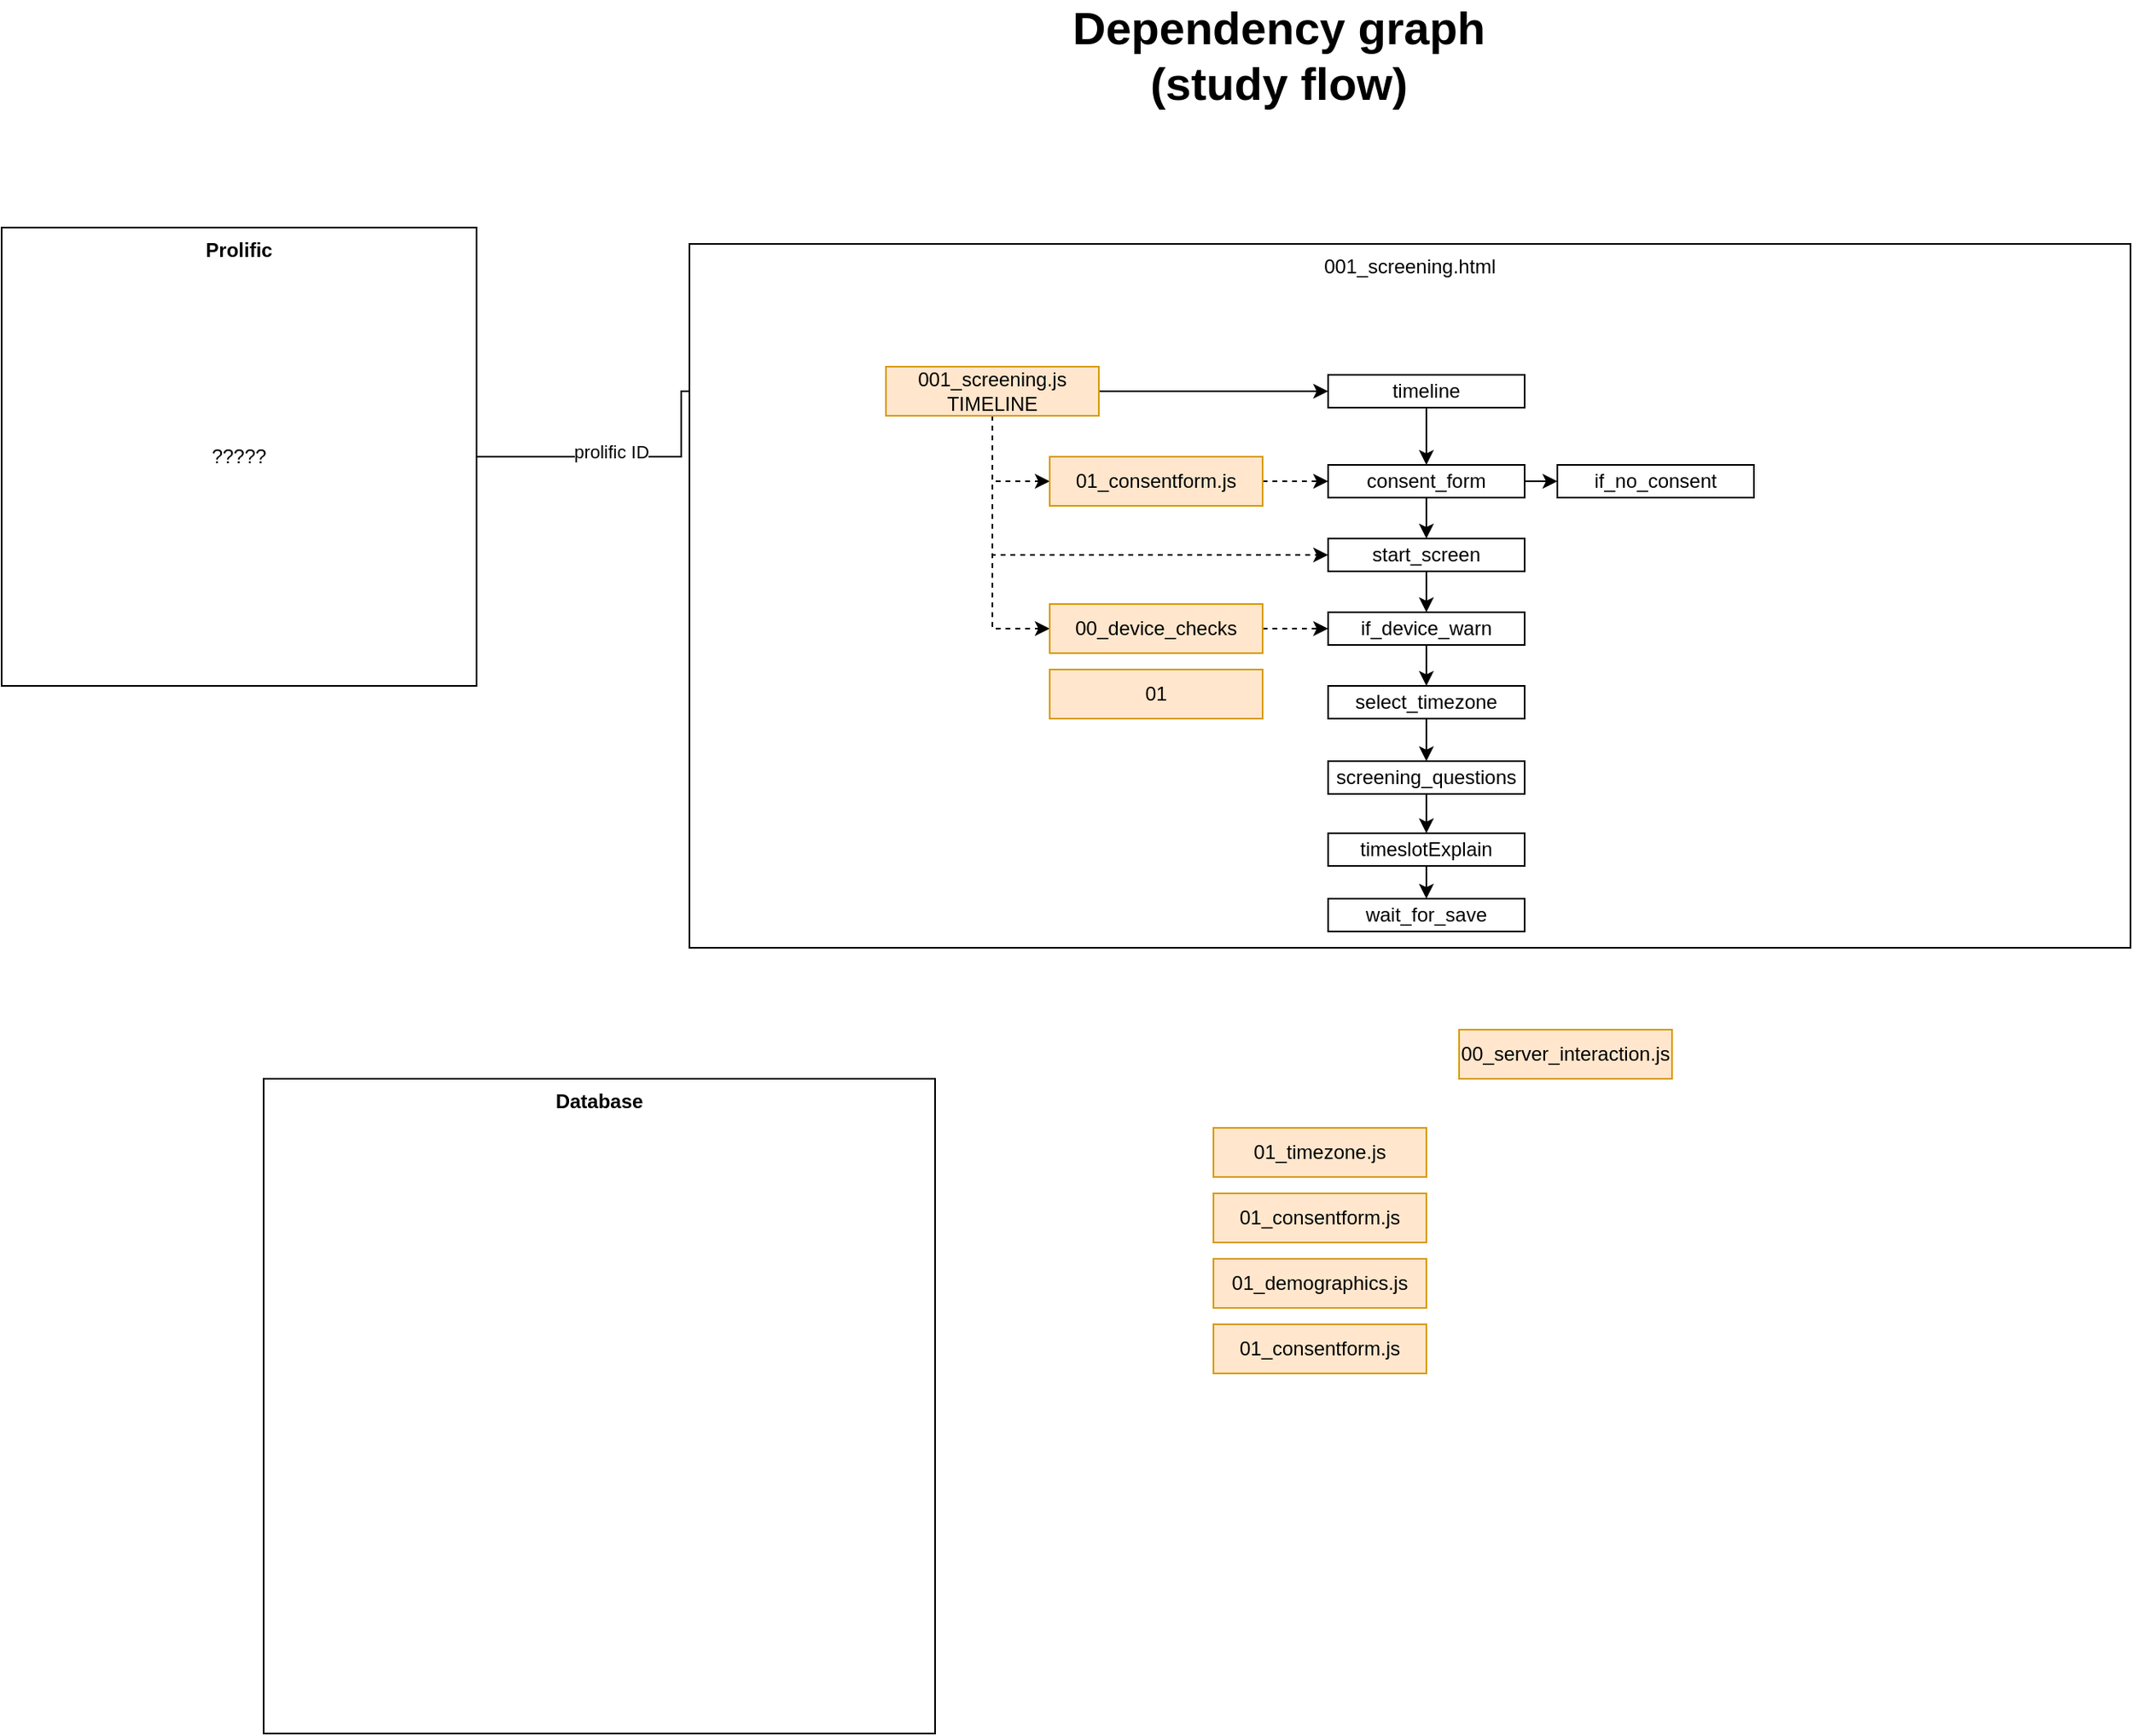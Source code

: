 <?xml version="1.0" encoding="UTF-8"?>
<!-- Do not edit this file with editors other than draw.io -->
<!DOCTYPE svg PUBLIC "-//W3C//DTD SVG 1.1//EN" "http://www.w3.org/Graphics/SVG/1.1/DTD/svg11.dtd">
<svg xmlns="http://www.w3.org/2000/svg" xmlns:xlink="http://www.w3.org/1999/xlink" version="1.1" width="1301px" height="1059px" viewBox="-0.5 -0.5 1301 1059" content="&lt;mxfile host=&quot;Electron&quot; agent=&quot;Mozilla/5.0 (X11; Linux x86_64) AppleWebKit/537.36 (KHTML, like Gecko) draw.io/24.7.8 Chrome/128.0.661.36 Electron/32.0.1 Safari/537.36&quot; version=&quot;24.7.8&quot;&gt;&#10;  &lt;diagram name=&quot;Page-1&quot; id=&quot;86iFOQur_lbFS5fFQuM8&quot;&gt;&#10;    &lt;mxGraphModel dx=&quot;1434&quot; dy=&quot;957&quot; grid=&quot;1&quot; gridSize=&quot;10&quot; guides=&quot;1&quot; tooltips=&quot;1&quot; connect=&quot;1&quot; arrows=&quot;1&quot; fold=&quot;1&quot; page=&quot;1&quot; pageScale=&quot;1&quot; pageWidth=&quot;827&quot; pageHeight=&quot;1169&quot; math=&quot;0&quot; shadow=&quot;0&quot;&gt;&#10;      &lt;root&gt;&#10;        &lt;mxCell id=&quot;0&quot; /&gt;&#10;        &lt;mxCell id=&quot;1&quot; parent=&quot;0&quot; /&gt;&#10;        &lt;mxCell id=&quot;keLzvkEhZ2Z4Y4B60EgZ-1&quot; value=&quot;Dependency graph&amp;lt;div&amp;gt;(study flow)&amp;lt;/div&amp;gt;&quot; style=&quot;text;html=1;align=center;verticalAlign=middle;whiteSpace=wrap;rounded=0;fontStyle=1;fontSize=28;&quot; vertex=&quot;1&quot; parent=&quot;1&quot;&gt;&#10;          &lt;mxGeometry x=&quot;630&quot; y=&quot;20&quot; width=&quot;360&quot; height=&quot;30&quot; as=&quot;geometry&quot; /&gt;&#10;        &lt;/mxCell&gt;&#10;        &lt;mxCell id=&quot;keLzvkEhZ2Z4Y4B60EgZ-20&quot; style=&quot;edgeStyle=orthogonalEdgeStyle;rounded=0;orthogonalLoop=1;jettySize=auto;html=1;exitX=1;exitY=0.5;exitDx=0;exitDy=0;&quot; edge=&quot;1&quot; parent=&quot;1&quot; source=&quot;keLzvkEhZ2Z4Y4B60EgZ-2&quot; target=&quot;keLzvkEhZ2Z4Y4B60EgZ-6&quot;&gt;&#10;          &lt;mxGeometry relative=&quot;1&quot; as=&quot;geometry&quot; /&gt;&#10;        &lt;/mxCell&gt;&#10;        &lt;mxCell id=&quot;keLzvkEhZ2Z4Y4B60EgZ-21&quot; value=&quot;prolific ID&quot; style=&quot;edgeLabel;html=1;align=center;verticalAlign=middle;resizable=0;points=[];&quot; vertex=&quot;1&quot; connectable=&quot;0&quot; parent=&quot;keLzvkEhZ2Z4Y4B60EgZ-20&quot;&gt;&#10;          &lt;mxGeometry x=&quot;-0.433&quot; y=&quot;3&quot; relative=&quot;1&quot; as=&quot;geometry&quot;&gt;&#10;            &lt;mxPoint as=&quot;offset&quot; /&gt;&#10;          &lt;/mxGeometry&gt;&#10;        &lt;/mxCell&gt;&#10;        &lt;mxCell id=&quot;keLzvkEhZ2Z4Y4B60EgZ-2&quot; value=&quot;Prolific&quot; style=&quot;rounded=0;whiteSpace=wrap;html=1;verticalAlign=top;fontStyle=1;fillColor=none;&quot; vertex=&quot;1&quot; parent=&quot;1&quot;&gt;&#10;          &lt;mxGeometry x=&quot;30&quot; y=&quot;140&quot; width=&quot;290&quot; height=&quot;280&quot; as=&quot;geometry&quot; /&gt;&#10;        &lt;/mxCell&gt;&#10;        &lt;mxCell id=&quot;keLzvkEhZ2Z4Y4B60EgZ-3&quot; value=&quot;Database&quot; style=&quot;rounded=0;whiteSpace=wrap;html=1;verticalAlign=top;fontStyle=1;fillColor=none;&quot; vertex=&quot;1&quot; parent=&quot;1&quot;&gt;&#10;          &lt;mxGeometry x=&quot;190&quot; y=&quot;660&quot; width=&quot;410&quot; height=&quot;400&quot; as=&quot;geometry&quot; /&gt;&#10;        &lt;/mxCell&gt;&#10;        &lt;mxCell id=&quot;keLzvkEhZ2Z4Y4B60EgZ-4&quot; value=&quot;001_screening.html&quot; style=&quot;rounded=0;whiteSpace=wrap;html=1;verticalAlign=top;&quot; vertex=&quot;1&quot; parent=&quot;1&quot;&gt;&#10;          &lt;mxGeometry x=&quot;450&quot; y=&quot;150&quot; width=&quot;880&quot; height=&quot;430&quot; as=&quot;geometry&quot; /&gt;&#10;        &lt;/mxCell&gt;&#10;        &lt;mxCell id=&quot;keLzvkEhZ2Z4Y4B60EgZ-5&quot; value=&quot;?????&quot; style=&quot;text;html=1;align=center;verticalAlign=middle;whiteSpace=wrap;rounded=0;&quot; vertex=&quot;1&quot; parent=&quot;1&quot;&gt;&#10;          &lt;mxGeometry x=&quot;145&quot; y=&quot;265&quot; width=&quot;60&quot; height=&quot;30&quot; as=&quot;geometry&quot; /&gt;&#10;        &lt;/mxCell&gt;&#10;        &lt;mxCell id=&quot;keLzvkEhZ2Z4Y4B60EgZ-25&quot; style=&quot;edgeStyle=orthogonalEdgeStyle;rounded=0;orthogonalLoop=1;jettySize=auto;html=1;exitX=1;exitY=0.5;exitDx=0;exitDy=0;entryX=0;entryY=0.5;entryDx=0;entryDy=0;&quot; edge=&quot;1&quot; parent=&quot;1&quot; source=&quot;keLzvkEhZ2Z4Y4B60EgZ-6&quot; target=&quot;keLzvkEhZ2Z4Y4B60EgZ-23&quot;&gt;&#10;          &lt;mxGeometry relative=&quot;1&quot; as=&quot;geometry&quot; /&gt;&#10;        &lt;/mxCell&gt;&#10;        &lt;mxCell id=&quot;keLzvkEhZ2Z4Y4B60EgZ-28&quot; style=&quot;edgeStyle=orthogonalEdgeStyle;rounded=0;orthogonalLoop=1;jettySize=auto;html=1;exitX=0.5;exitY=1;exitDx=0;exitDy=0;entryX=0;entryY=0.5;entryDx=0;entryDy=0;dashed=1;&quot; edge=&quot;1&quot; parent=&quot;1&quot; source=&quot;keLzvkEhZ2Z4Y4B60EgZ-6&quot; target=&quot;keLzvkEhZ2Z4Y4B60EgZ-13&quot;&gt;&#10;          &lt;mxGeometry relative=&quot;1&quot; as=&quot;geometry&quot; /&gt;&#10;        &lt;/mxCell&gt;&#10;        &lt;mxCell id=&quot;keLzvkEhZ2Z4Y4B60EgZ-35&quot; style=&quot;edgeStyle=orthogonalEdgeStyle;rounded=0;orthogonalLoop=1;jettySize=auto;html=1;exitX=0.5;exitY=1;exitDx=0;exitDy=0;entryX=0;entryY=0.5;entryDx=0;entryDy=0;dashed=1;&quot; edge=&quot;1&quot; parent=&quot;1&quot; source=&quot;keLzvkEhZ2Z4Y4B60EgZ-6&quot; target=&quot;keLzvkEhZ2Z4Y4B60EgZ-17&quot;&gt;&#10;          &lt;mxGeometry relative=&quot;1&quot; as=&quot;geometry&quot; /&gt;&#10;        &lt;/mxCell&gt;&#10;        &lt;mxCell id=&quot;keLzvkEhZ2Z4Y4B60EgZ-37&quot; style=&quot;edgeStyle=orthogonalEdgeStyle;rounded=0;orthogonalLoop=1;jettySize=auto;html=1;exitX=0.5;exitY=1;exitDx=0;exitDy=0;entryX=0;entryY=0.5;entryDx=0;entryDy=0;dashed=1;&quot; edge=&quot;1&quot; parent=&quot;1&quot; source=&quot;keLzvkEhZ2Z4Y4B60EgZ-6&quot; target=&quot;keLzvkEhZ2Z4Y4B60EgZ-8&quot;&gt;&#10;          &lt;mxGeometry relative=&quot;1&quot; as=&quot;geometry&quot; /&gt;&#10;        &lt;/mxCell&gt;&#10;        &lt;mxCell id=&quot;keLzvkEhZ2Z4Y4B60EgZ-6&quot; value=&quot;001_screening.js&amp;lt;div&amp;gt;TIMELINE&amp;lt;/div&amp;gt;&quot; style=&quot;rounded=0;whiteSpace=wrap;html=1;fillColor=#ffe6cc;strokeColor=#d79b00;&quot; vertex=&quot;1&quot; parent=&quot;1&quot;&gt;&#10;          &lt;mxGeometry x=&quot;570&quot; y=&quot;225&quot; width=&quot;130&quot; height=&quot;30&quot; as=&quot;geometry&quot; /&gt;&#10;        &lt;/mxCell&gt;&#10;        &lt;mxCell id=&quot;keLzvkEhZ2Z4Y4B60EgZ-7&quot; value=&quot;00_server_interaction.js&quot; style=&quot;rounded=0;whiteSpace=wrap;html=1;fillColor=#ffe6cc;strokeColor=#d79b00;&quot; vertex=&quot;1&quot; parent=&quot;1&quot;&gt;&#10;          &lt;mxGeometry x=&quot;920&quot; y=&quot;630&quot; width=&quot;130&quot; height=&quot;30&quot; as=&quot;geometry&quot; /&gt;&#10;        &lt;/mxCell&gt;&#10;        &lt;mxCell id=&quot;keLzvkEhZ2Z4Y4B60EgZ-38&quot; style=&quot;edgeStyle=orthogonalEdgeStyle;rounded=0;orthogonalLoop=1;jettySize=auto;html=1;exitX=1;exitY=0.5;exitDx=0;exitDy=0;entryX=0;entryY=0.5;entryDx=0;entryDy=0;dashed=1;&quot; edge=&quot;1&quot; parent=&quot;1&quot; source=&quot;keLzvkEhZ2Z4Y4B60EgZ-8&quot; target=&quot;keLzvkEhZ2Z4Y4B60EgZ-30&quot;&gt;&#10;          &lt;mxGeometry relative=&quot;1&quot; as=&quot;geometry&quot; /&gt;&#10;        &lt;/mxCell&gt;&#10;        &lt;mxCell id=&quot;keLzvkEhZ2Z4Y4B60EgZ-8&quot; value=&quot;00_device_checks&quot; style=&quot;rounded=0;whiteSpace=wrap;html=1;fillColor=#ffe6cc;strokeColor=#d79b00;&quot; vertex=&quot;1&quot; parent=&quot;1&quot;&gt;&#10;          &lt;mxGeometry x=&quot;670&quot; y=&quot;370&quot; width=&quot;130&quot; height=&quot;30&quot; as=&quot;geometry&quot; /&gt;&#10;        &lt;/mxCell&gt;&#10;        &lt;mxCell id=&quot;keLzvkEhZ2Z4Y4B60EgZ-9&quot; value=&quot;01_timezone.js&quot; style=&quot;rounded=0;whiteSpace=wrap;html=1;fillColor=#ffe6cc;strokeColor=#d79b00;&quot; vertex=&quot;1&quot; parent=&quot;1&quot;&gt;&#10;          &lt;mxGeometry x=&quot;770&quot; y=&quot;690&quot; width=&quot;130&quot; height=&quot;30&quot; as=&quot;geometry&quot; /&gt;&#10;        &lt;/mxCell&gt;&#10;        &lt;mxCell id=&quot;keLzvkEhZ2Z4Y4B60EgZ-10&quot; value=&quot;01_consentform.js&quot; style=&quot;rounded=0;whiteSpace=wrap;html=1;fillColor=#ffe6cc;strokeColor=#d79b00;&quot; vertex=&quot;1&quot; parent=&quot;1&quot;&gt;&#10;          &lt;mxGeometry x=&quot;770&quot; y=&quot;730&quot; width=&quot;130&quot; height=&quot;30&quot; as=&quot;geometry&quot; /&gt;&#10;        &lt;/mxCell&gt;&#10;        &lt;mxCell id=&quot;keLzvkEhZ2Z4Y4B60EgZ-11&quot; value=&quot;01_demographics.js&quot; style=&quot;rounded=0;whiteSpace=wrap;html=1;fillColor=#ffe6cc;strokeColor=#d79b00;&quot; vertex=&quot;1&quot; parent=&quot;1&quot;&gt;&#10;          &lt;mxGeometry x=&quot;770&quot; y=&quot;770&quot; width=&quot;130&quot; height=&quot;30&quot; as=&quot;geometry&quot; /&gt;&#10;        &lt;/mxCell&gt;&#10;        &lt;mxCell id=&quot;keLzvkEhZ2Z4Y4B60EgZ-12&quot; value=&quot;01_consentform.js&quot; style=&quot;rounded=0;whiteSpace=wrap;html=1;fillColor=#ffe6cc;strokeColor=#d79b00;&quot; vertex=&quot;1&quot; parent=&quot;1&quot;&gt;&#10;          &lt;mxGeometry x=&quot;770&quot; y=&quot;810&quot; width=&quot;130&quot; height=&quot;30&quot; as=&quot;geometry&quot; /&gt;&#10;        &lt;/mxCell&gt;&#10;        &lt;mxCell id=&quot;keLzvkEhZ2Z4Y4B60EgZ-32&quot; style=&quot;edgeStyle=orthogonalEdgeStyle;rounded=0;orthogonalLoop=1;jettySize=auto;html=1;exitX=1;exitY=0.5;exitDx=0;exitDy=0;entryX=0;entryY=0.5;entryDx=0;entryDy=0;dashed=1;&quot; edge=&quot;1&quot; parent=&quot;1&quot; source=&quot;keLzvkEhZ2Z4Y4B60EgZ-13&quot; target=&quot;keLzvkEhZ2Z4Y4B60EgZ-29&quot;&gt;&#10;          &lt;mxGeometry relative=&quot;1&quot; as=&quot;geometry&quot; /&gt;&#10;        &lt;/mxCell&gt;&#10;        &lt;mxCell id=&quot;keLzvkEhZ2Z4Y4B60EgZ-13&quot; value=&quot;01_consentform.js&quot; style=&quot;rounded=0;whiteSpace=wrap;html=1;fillColor=#ffe6cc;strokeColor=#d79b00;&quot; vertex=&quot;1&quot; parent=&quot;1&quot;&gt;&#10;          &lt;mxGeometry x=&quot;670&quot; y=&quot;280&quot; width=&quot;130&quot; height=&quot;30&quot; as=&quot;geometry&quot; /&gt;&#10;        &lt;/mxCell&gt;&#10;        &lt;mxCell id=&quot;keLzvkEhZ2Z4Y4B60EgZ-36&quot; style=&quot;edgeStyle=orthogonalEdgeStyle;rounded=0;orthogonalLoop=1;jettySize=auto;html=1;exitX=0.5;exitY=1;exitDx=0;exitDy=0;entryX=0.5;entryY=0;entryDx=0;entryDy=0;&quot; edge=&quot;1&quot; parent=&quot;1&quot; source=&quot;keLzvkEhZ2Z4Y4B60EgZ-17&quot; target=&quot;keLzvkEhZ2Z4Y4B60EgZ-30&quot;&gt;&#10;          &lt;mxGeometry relative=&quot;1&quot; as=&quot;geometry&quot; /&gt;&#10;        &lt;/mxCell&gt;&#10;        &lt;mxCell id=&quot;keLzvkEhZ2Z4Y4B60EgZ-17&quot; value=&quot;start_screen&quot; style=&quot;rounded=0;whiteSpace=wrap;html=1;&quot; vertex=&quot;1&quot; parent=&quot;1&quot;&gt;&#10;          &lt;mxGeometry x=&quot;840&quot; y=&quot;330&quot; width=&quot;120&quot; height=&quot;20&quot; as=&quot;geometry&quot; /&gt;&#10;        &lt;/mxCell&gt;&#10;        &lt;mxCell id=&quot;keLzvkEhZ2Z4Y4B60EgZ-33&quot; style=&quot;edgeStyle=orthogonalEdgeStyle;rounded=0;orthogonalLoop=1;jettySize=auto;html=1;exitX=0.5;exitY=1;exitDx=0;exitDy=0;entryX=0.5;entryY=0;entryDx=0;entryDy=0;&quot; edge=&quot;1&quot; parent=&quot;1&quot; source=&quot;keLzvkEhZ2Z4Y4B60EgZ-23&quot; target=&quot;keLzvkEhZ2Z4Y4B60EgZ-29&quot;&gt;&#10;          &lt;mxGeometry relative=&quot;1&quot; as=&quot;geometry&quot; /&gt;&#10;        &lt;/mxCell&gt;&#10;        &lt;mxCell id=&quot;keLzvkEhZ2Z4Y4B60EgZ-23&quot; value=&quot;timeline&quot; style=&quot;rounded=0;whiteSpace=wrap;html=1;&quot; vertex=&quot;1&quot; parent=&quot;1&quot;&gt;&#10;          &lt;mxGeometry x=&quot;840&quot; y=&quot;230&quot; width=&quot;120&quot; height=&quot;20&quot; as=&quot;geometry&quot; /&gt;&#10;        &lt;/mxCell&gt;&#10;        &lt;mxCell id=&quot;keLzvkEhZ2Z4Y4B60EgZ-34&quot; style=&quot;edgeStyle=orthogonalEdgeStyle;rounded=0;orthogonalLoop=1;jettySize=auto;html=1;exitX=0.5;exitY=1;exitDx=0;exitDy=0;&quot; edge=&quot;1&quot; parent=&quot;1&quot; source=&quot;keLzvkEhZ2Z4Y4B60EgZ-29&quot; target=&quot;keLzvkEhZ2Z4Y4B60EgZ-17&quot;&gt;&#10;          &lt;mxGeometry relative=&quot;1&quot; as=&quot;geometry&quot; /&gt;&#10;        &lt;/mxCell&gt;&#10;        &lt;mxCell id=&quot;keLzvkEhZ2Z4Y4B60EgZ-49&quot; style=&quot;edgeStyle=orthogonalEdgeStyle;rounded=0;orthogonalLoop=1;jettySize=auto;html=1;exitX=1;exitY=0.5;exitDx=0;exitDy=0;entryX=0;entryY=0.5;entryDx=0;entryDy=0;&quot; edge=&quot;1&quot; parent=&quot;1&quot; source=&quot;keLzvkEhZ2Z4Y4B60EgZ-29&quot; target=&quot;keLzvkEhZ2Z4Y4B60EgZ-48&quot;&gt;&#10;          &lt;mxGeometry relative=&quot;1&quot; as=&quot;geometry&quot; /&gt;&#10;        &lt;/mxCell&gt;&#10;        &lt;mxCell id=&quot;keLzvkEhZ2Z4Y4B60EgZ-29&quot; value=&quot;consent_form&quot; style=&quot;rounded=0;whiteSpace=wrap;html=1;&quot; vertex=&quot;1&quot; parent=&quot;1&quot;&gt;&#10;          &lt;mxGeometry x=&quot;840&quot; y=&quot;285&quot; width=&quot;120&quot; height=&quot;20&quot; as=&quot;geometry&quot; /&gt;&#10;        &lt;/mxCell&gt;&#10;        &lt;mxCell id=&quot;keLzvkEhZ2Z4Y4B60EgZ-41&quot; style=&quot;edgeStyle=orthogonalEdgeStyle;rounded=0;orthogonalLoop=1;jettySize=auto;html=1;exitX=0.5;exitY=1;exitDx=0;exitDy=0;entryX=0.5;entryY=0;entryDx=0;entryDy=0;&quot; edge=&quot;1&quot; parent=&quot;1&quot; source=&quot;keLzvkEhZ2Z4Y4B60EgZ-30&quot; target=&quot;keLzvkEhZ2Z4Y4B60EgZ-40&quot;&gt;&#10;          &lt;mxGeometry relative=&quot;1&quot; as=&quot;geometry&quot; /&gt;&#10;        &lt;/mxCell&gt;&#10;        &lt;mxCell id=&quot;keLzvkEhZ2Z4Y4B60EgZ-30&quot; value=&quot;if_device_warn&quot; style=&quot;rounded=0;whiteSpace=wrap;html=1;&quot; vertex=&quot;1&quot; parent=&quot;1&quot;&gt;&#10;          &lt;mxGeometry x=&quot;840&quot; y=&quot;375&quot; width=&quot;120&quot; height=&quot;20&quot; as=&quot;geometry&quot; /&gt;&#10;        &lt;/mxCell&gt;&#10;        &lt;mxCell id=&quot;keLzvkEhZ2Z4Y4B60EgZ-39&quot; value=&quot;01&quot; style=&quot;rounded=0;whiteSpace=wrap;html=1;fillColor=#ffe6cc;strokeColor=#d79b00;&quot; vertex=&quot;1&quot; parent=&quot;1&quot;&gt;&#10;          &lt;mxGeometry x=&quot;670&quot; y=&quot;410&quot; width=&quot;130&quot; height=&quot;30&quot; as=&quot;geometry&quot; /&gt;&#10;        &lt;/mxCell&gt;&#10;        &lt;mxCell id=&quot;keLzvkEhZ2Z4Y4B60EgZ-43&quot; style=&quot;edgeStyle=orthogonalEdgeStyle;rounded=0;orthogonalLoop=1;jettySize=auto;html=1;exitX=0.5;exitY=1;exitDx=0;exitDy=0;entryX=0.5;entryY=0;entryDx=0;entryDy=0;&quot; edge=&quot;1&quot; parent=&quot;1&quot; source=&quot;keLzvkEhZ2Z4Y4B60EgZ-40&quot; target=&quot;keLzvkEhZ2Z4Y4B60EgZ-42&quot;&gt;&#10;          &lt;mxGeometry relative=&quot;1&quot; as=&quot;geometry&quot; /&gt;&#10;        &lt;/mxCell&gt;&#10;        &lt;mxCell id=&quot;keLzvkEhZ2Z4Y4B60EgZ-40&quot; value=&quot;select_timezone&quot; style=&quot;rounded=0;whiteSpace=wrap;html=1;&quot; vertex=&quot;1&quot; parent=&quot;1&quot;&gt;&#10;          &lt;mxGeometry x=&quot;840&quot; y=&quot;420&quot; width=&quot;120&quot; height=&quot;20&quot; as=&quot;geometry&quot; /&gt;&#10;        &lt;/mxCell&gt;&#10;        &lt;mxCell id=&quot;keLzvkEhZ2Z4Y4B60EgZ-45&quot; style=&quot;edgeStyle=orthogonalEdgeStyle;rounded=0;orthogonalLoop=1;jettySize=auto;html=1;exitX=0.5;exitY=1;exitDx=0;exitDy=0;entryX=0.5;entryY=0;entryDx=0;entryDy=0;&quot; edge=&quot;1&quot; parent=&quot;1&quot; source=&quot;keLzvkEhZ2Z4Y4B60EgZ-42&quot; target=&quot;keLzvkEhZ2Z4Y4B60EgZ-44&quot;&gt;&#10;          &lt;mxGeometry relative=&quot;1&quot; as=&quot;geometry&quot; /&gt;&#10;        &lt;/mxCell&gt;&#10;        &lt;mxCell id=&quot;keLzvkEhZ2Z4Y4B60EgZ-42&quot; value=&quot;screening_questions&quot; style=&quot;rounded=0;whiteSpace=wrap;html=1;&quot; vertex=&quot;1&quot; parent=&quot;1&quot;&gt;&#10;          &lt;mxGeometry x=&quot;840&quot; y=&quot;466&quot; width=&quot;120&quot; height=&quot;20&quot; as=&quot;geometry&quot; /&gt;&#10;        &lt;/mxCell&gt;&#10;        &lt;mxCell id=&quot;keLzvkEhZ2Z4Y4B60EgZ-47&quot; style=&quot;edgeStyle=orthogonalEdgeStyle;rounded=0;orthogonalLoop=1;jettySize=auto;html=1;exitX=0.5;exitY=1;exitDx=0;exitDy=0;entryX=0.5;entryY=0;entryDx=0;entryDy=0;&quot; edge=&quot;1&quot; parent=&quot;1&quot; source=&quot;keLzvkEhZ2Z4Y4B60EgZ-44&quot; target=&quot;keLzvkEhZ2Z4Y4B60EgZ-46&quot;&gt;&#10;          &lt;mxGeometry relative=&quot;1&quot; as=&quot;geometry&quot; /&gt;&#10;        &lt;/mxCell&gt;&#10;        &lt;mxCell id=&quot;keLzvkEhZ2Z4Y4B60EgZ-44&quot; value=&quot;timeslotExplain&quot; style=&quot;rounded=0;whiteSpace=wrap;html=1;&quot; vertex=&quot;1&quot; parent=&quot;1&quot;&gt;&#10;          &lt;mxGeometry x=&quot;840&quot; y=&quot;510&quot; width=&quot;120&quot; height=&quot;20&quot; as=&quot;geometry&quot; /&gt;&#10;        &lt;/mxCell&gt;&#10;        &lt;mxCell id=&quot;keLzvkEhZ2Z4Y4B60EgZ-46&quot; value=&quot;wait_for_save&quot; style=&quot;rounded=0;whiteSpace=wrap;html=1;&quot; vertex=&quot;1&quot; parent=&quot;1&quot;&gt;&#10;          &lt;mxGeometry x=&quot;840&quot; y=&quot;550&quot; width=&quot;120&quot; height=&quot;20&quot; as=&quot;geometry&quot; /&gt;&#10;        &lt;/mxCell&gt;&#10;        &lt;mxCell id=&quot;keLzvkEhZ2Z4Y4B60EgZ-48&quot; value=&quot;if_no_consent&quot; style=&quot;rounded=0;whiteSpace=wrap;html=1;&quot; vertex=&quot;1&quot; parent=&quot;1&quot;&gt;&#10;          &lt;mxGeometry x=&quot;980&quot; y=&quot;285&quot; width=&quot;120&quot; height=&quot;20&quot; as=&quot;geometry&quot; /&gt;&#10;        &lt;/mxCell&gt;&#10;      &lt;/root&gt;&#10;    &lt;/mxGraphModel&gt;&#10;  &lt;/diagram&gt;&#10;&lt;/mxfile&gt;&#10;"><defs/><g><g data-cell-id="0"><g data-cell-id="1"><g data-cell-id="keLzvkEhZ2Z4Y4B60EgZ-1"><g><rect x="600" y="18" width="360" height="30" fill="none" stroke="none" pointer-events="all"/></g><g><g transform="translate(-0.5 -0.5)"><switch><foreignObject pointer-events="none" width="100%" height="100%" requiredFeatures="http://www.w3.org/TR/SVG11/feature#Extensibility" style="overflow: visible; text-align: left;"><div xmlns="http://www.w3.org/1999/xhtml" style="display: flex; align-items: unsafe center; justify-content: unsafe center; width: 358px; height: 1px; padding-top: 33px; margin-left: 601px;"><div data-drawio-colors="color: rgb(0, 0, 0); " style="box-sizing: border-box; font-size: 0px; text-align: center;"><div style="display: inline-block; font-size: 28px; font-family: Helvetica; color: rgb(0, 0, 0); line-height: 1.2; pointer-events: all; font-weight: bold; white-space: normal; overflow-wrap: normal;">Dependency graph<div>(study flow)</div></div></div></div></foreignObject><text x="780" y="41" fill="rgb(0, 0, 0)" font-family="&quot;Helvetica&quot;" font-size="28px" text-anchor="middle" font-weight="bold">Dependency graph...</text></switch></g></g></g><g data-cell-id="keLzvkEhZ2Z4Y4B60EgZ-20"><g><path d="M 290 278 L 415 278 L 415 238 L 533.63 238" fill="none" stroke="rgb(0, 0, 0)" stroke-miterlimit="10" pointer-events="stroke"/><path d="M 538.88 238 L 531.88 241.5 L 533.63 238 L 531.88 234.5 Z" fill="rgb(0, 0, 0)" stroke="rgb(0, 0, 0)" stroke-miterlimit="10" pointer-events="all"/></g><g data-cell-id="keLzvkEhZ2Z4Y4B60EgZ-21"><g><g transform="translate(-0.5 -0.5)"><switch><foreignObject pointer-events="none" width="100%" height="100%" requiredFeatures="http://www.w3.org/TR/SVG11/feature#Extensibility" style="overflow: visible; text-align: left;"><div xmlns="http://www.w3.org/1999/xhtml" style="display: flex; align-items: unsafe center; justify-content: unsafe center; width: 1px; height: 1px; padding-top: 276px; margin-left: 373px;"><div data-drawio-colors="color: rgb(0, 0, 0); background-color: rgb(255, 255, 255); " style="box-sizing: border-box; font-size: 0px; text-align: center;"><div style="display: inline-block; font-size: 11px; font-family: Helvetica; color: rgb(0, 0, 0); line-height: 1.2; pointer-events: all; background-color: rgb(255, 255, 255); white-space: nowrap;">prolific ID</div></div></div></foreignObject><text x="373" y="279" fill="rgb(0, 0, 0)" font-family="&quot;Helvetica&quot;" font-size="11px" text-anchor="middle">prolific ID</text></switch></g></g></g></g><g data-cell-id="keLzvkEhZ2Z4Y4B60EgZ-2"><g><rect x="0" y="138" width="290" height="280" fill="none" stroke="rgb(0, 0, 0)" pointer-events="all"/></g><g><g transform="translate(-0.5 -0.5)"><switch><foreignObject pointer-events="none" width="100%" height="100%" requiredFeatures="http://www.w3.org/TR/SVG11/feature#Extensibility" style="overflow: visible; text-align: left;"><div xmlns="http://www.w3.org/1999/xhtml" style="display: flex; align-items: unsafe flex-start; justify-content: unsafe center; width: 288px; height: 1px; padding-top: 145px; margin-left: 1px;"><div data-drawio-colors="color: rgb(0, 0, 0); " style="box-sizing: border-box; font-size: 0px; text-align: center;"><div style="display: inline-block; font-size: 12px; font-family: Helvetica; color: rgb(0, 0, 0); line-height: 1.2; pointer-events: all; font-weight: bold; white-space: normal; overflow-wrap: normal;">Prolific</div></div></div></foreignObject><text x="145" y="157" fill="rgb(0, 0, 0)" font-family="&quot;Helvetica&quot;" font-size="12px" text-anchor="middle" font-weight="bold">Prolific</text></switch></g></g></g><g data-cell-id="keLzvkEhZ2Z4Y4B60EgZ-3"><g><rect x="160" y="658" width="410" height="400" fill="none" stroke="rgb(0, 0, 0)" pointer-events="all"/></g><g><g transform="translate(-0.5 -0.5)"><switch><foreignObject pointer-events="none" width="100%" height="100%" requiredFeatures="http://www.w3.org/TR/SVG11/feature#Extensibility" style="overflow: visible; text-align: left;"><div xmlns="http://www.w3.org/1999/xhtml" style="display: flex; align-items: unsafe flex-start; justify-content: unsafe center; width: 408px; height: 1px; padding-top: 665px; margin-left: 161px;"><div data-drawio-colors="color: rgb(0, 0, 0); " style="box-sizing: border-box; font-size: 0px; text-align: center;"><div style="display: inline-block; font-size: 12px; font-family: Helvetica; color: rgb(0, 0, 0); line-height: 1.2; pointer-events: all; font-weight: bold; white-space: normal; overflow-wrap: normal;">Database</div></div></div></foreignObject><text x="365" y="677" fill="rgb(0, 0, 0)" font-family="&quot;Helvetica&quot;" font-size="12px" text-anchor="middle" font-weight="bold">Database</text></switch></g></g></g><g data-cell-id="keLzvkEhZ2Z4Y4B60EgZ-4"><g><rect x="420" y="148" width="880" height="430" fill="rgb(255, 255, 255)" stroke="rgb(0, 0, 0)" pointer-events="all"/></g><g><g transform="translate(-0.5 -0.5)"><switch><foreignObject pointer-events="none" width="100%" height="100%" requiredFeatures="http://www.w3.org/TR/SVG11/feature#Extensibility" style="overflow: visible; text-align: left;"><div xmlns="http://www.w3.org/1999/xhtml" style="display: flex; align-items: unsafe flex-start; justify-content: unsafe center; width: 878px; height: 1px; padding-top: 155px; margin-left: 421px;"><div data-drawio-colors="color: rgb(0, 0, 0); " style="box-sizing: border-box; font-size: 0px; text-align: center;"><div style="display: inline-block; font-size: 12px; font-family: Helvetica; color: rgb(0, 0, 0); line-height: 1.2; pointer-events: all; white-space: normal; overflow-wrap: normal;">001_screening.html</div></div></div></foreignObject><text x="860" y="167" fill="rgb(0, 0, 0)" font-family="&quot;Helvetica&quot;" font-size="12px" text-anchor="middle">001_screening.html</text></switch></g></g></g><g data-cell-id="keLzvkEhZ2Z4Y4B60EgZ-5"><g><rect x="115" y="263" width="60" height="30" fill="none" stroke="none" pointer-events="all"/></g><g><g transform="translate(-0.5 -0.5)"><switch><foreignObject pointer-events="none" width="100%" height="100%" requiredFeatures="http://www.w3.org/TR/SVG11/feature#Extensibility" style="overflow: visible; text-align: left;"><div xmlns="http://www.w3.org/1999/xhtml" style="display: flex; align-items: unsafe center; justify-content: unsafe center; width: 58px; height: 1px; padding-top: 278px; margin-left: 116px;"><div data-drawio-colors="color: rgb(0, 0, 0); " style="box-sizing: border-box; font-size: 0px; text-align: center;"><div style="display: inline-block; font-size: 12px; font-family: Helvetica; color: rgb(0, 0, 0); line-height: 1.2; pointer-events: all; white-space: normal; overflow-wrap: normal;">?????</div></div></div></foreignObject><text x="145" y="282" fill="rgb(0, 0, 0)" font-family="&quot;Helvetica&quot;" font-size="12px" text-anchor="middle">?????</text></switch></g></g></g><g data-cell-id="keLzvkEhZ2Z4Y4B60EgZ-25"><g><path d="M 670 238 L 803.63 238" fill="none" stroke="rgb(0, 0, 0)" stroke-miterlimit="10" pointer-events="stroke"/><path d="M 808.88 238 L 801.88 241.5 L 803.63 238 L 801.88 234.5 Z" fill="rgb(0, 0, 0)" stroke="rgb(0, 0, 0)" stroke-miterlimit="10" pointer-events="all"/></g></g><g data-cell-id="keLzvkEhZ2Z4Y4B60EgZ-28"><g><path d="M 605 253 L 605 293 L 633.63 293" fill="none" stroke="rgb(0, 0, 0)" stroke-miterlimit="10" stroke-dasharray="3 3" pointer-events="stroke"/><path d="M 638.88 293 L 631.88 296.5 L 633.63 293 L 631.88 289.5 Z" fill="rgb(0, 0, 0)" stroke="rgb(0, 0, 0)" stroke-miterlimit="10" pointer-events="all"/></g></g><g data-cell-id="keLzvkEhZ2Z4Y4B60EgZ-35"><g><path d="M 605 253 L 605 338 L 803.63 338" fill="none" stroke="rgb(0, 0, 0)" stroke-miterlimit="10" stroke-dasharray="3 3" pointer-events="stroke"/><path d="M 808.88 338 L 801.88 341.5 L 803.63 338 L 801.88 334.5 Z" fill="rgb(0, 0, 0)" stroke="rgb(0, 0, 0)" stroke-miterlimit="10" pointer-events="all"/></g></g><g data-cell-id="keLzvkEhZ2Z4Y4B60EgZ-37"><g><path d="M 605 253 L 605 383 L 633.63 383" fill="none" stroke="rgb(0, 0, 0)" stroke-miterlimit="10" stroke-dasharray="3 3" pointer-events="stroke"/><path d="M 638.88 383 L 631.88 386.5 L 633.63 383 L 631.88 379.5 Z" fill="rgb(0, 0, 0)" stroke="rgb(0, 0, 0)" stroke-miterlimit="10" pointer-events="all"/></g></g><g data-cell-id="keLzvkEhZ2Z4Y4B60EgZ-6"><g><rect x="540" y="223" width="130" height="30" fill="#ffe6cc" stroke="#d79b00" pointer-events="all"/></g><g><g transform="translate(-0.5 -0.5)"><switch><foreignObject pointer-events="none" width="100%" height="100%" requiredFeatures="http://www.w3.org/TR/SVG11/feature#Extensibility" style="overflow: visible; text-align: left;"><div xmlns="http://www.w3.org/1999/xhtml" style="display: flex; align-items: unsafe center; justify-content: unsafe center; width: 128px; height: 1px; padding-top: 238px; margin-left: 541px;"><div data-drawio-colors="color: rgb(0, 0, 0); " style="box-sizing: border-box; font-size: 0px; text-align: center;"><div style="display: inline-block; font-size: 12px; font-family: Helvetica; color: rgb(0, 0, 0); line-height: 1.2; pointer-events: all; white-space: normal; overflow-wrap: normal;">001_screening.js<div>TIMELINE</div></div></div></div></foreignObject><text x="605" y="242" fill="rgb(0, 0, 0)" font-family="&quot;Helvetica&quot;" font-size="12px" text-anchor="middle">001_screening.js...</text></switch></g></g></g><g data-cell-id="keLzvkEhZ2Z4Y4B60EgZ-7"><g><rect x="890" y="628" width="130" height="30" fill="#ffe6cc" stroke="#d79b00" pointer-events="all"/></g><g><g transform="translate(-0.5 -0.5)"><switch><foreignObject pointer-events="none" width="100%" height="100%" requiredFeatures="http://www.w3.org/TR/SVG11/feature#Extensibility" style="overflow: visible; text-align: left;"><div xmlns="http://www.w3.org/1999/xhtml" style="display: flex; align-items: unsafe center; justify-content: unsafe center; width: 128px; height: 1px; padding-top: 643px; margin-left: 891px;"><div data-drawio-colors="color: rgb(0, 0, 0); " style="box-sizing: border-box; font-size: 0px; text-align: center;"><div style="display: inline-block; font-size: 12px; font-family: Helvetica; color: rgb(0, 0, 0); line-height: 1.2; pointer-events: all; white-space: normal; overflow-wrap: normal;">00_server_interaction.js</div></div></div></foreignObject><text x="955" y="647" fill="rgb(0, 0, 0)" font-family="&quot;Helvetica&quot;" font-size="12px" text-anchor="middle">00_server_interaction...</text></switch></g></g></g><g data-cell-id="keLzvkEhZ2Z4Y4B60EgZ-38"><g><path d="M 770 383 L 803.63 383" fill="none" stroke="rgb(0, 0, 0)" stroke-miterlimit="10" stroke-dasharray="3 3" pointer-events="stroke"/><path d="M 808.88 383 L 801.88 386.5 L 803.63 383 L 801.88 379.5 Z" fill="rgb(0, 0, 0)" stroke="rgb(0, 0, 0)" stroke-miterlimit="10" pointer-events="all"/></g></g><g data-cell-id="keLzvkEhZ2Z4Y4B60EgZ-8"><g><rect x="640" y="368" width="130" height="30" fill="#ffe6cc" stroke="#d79b00" pointer-events="all"/></g><g><g transform="translate(-0.5 -0.5)"><switch><foreignObject pointer-events="none" width="100%" height="100%" requiredFeatures="http://www.w3.org/TR/SVG11/feature#Extensibility" style="overflow: visible; text-align: left;"><div xmlns="http://www.w3.org/1999/xhtml" style="display: flex; align-items: unsafe center; justify-content: unsafe center; width: 128px; height: 1px; padding-top: 383px; margin-left: 641px;"><div data-drawio-colors="color: rgb(0, 0, 0); " style="box-sizing: border-box; font-size: 0px; text-align: center;"><div style="display: inline-block; font-size: 12px; font-family: Helvetica; color: rgb(0, 0, 0); line-height: 1.2; pointer-events: all; white-space: normal; overflow-wrap: normal;">00_device_checks</div></div></div></foreignObject><text x="705" y="387" fill="rgb(0, 0, 0)" font-family="&quot;Helvetica&quot;" font-size="12px" text-anchor="middle">00_device_checks</text></switch></g></g></g><g data-cell-id="keLzvkEhZ2Z4Y4B60EgZ-9"><g><rect x="740" y="688" width="130" height="30" fill="#ffe6cc" stroke="#d79b00" pointer-events="all"/></g><g><g transform="translate(-0.5 -0.5)"><switch><foreignObject pointer-events="none" width="100%" height="100%" requiredFeatures="http://www.w3.org/TR/SVG11/feature#Extensibility" style="overflow: visible; text-align: left;"><div xmlns="http://www.w3.org/1999/xhtml" style="display: flex; align-items: unsafe center; justify-content: unsafe center; width: 128px; height: 1px; padding-top: 703px; margin-left: 741px;"><div data-drawio-colors="color: rgb(0, 0, 0); " style="box-sizing: border-box; font-size: 0px; text-align: center;"><div style="display: inline-block; font-size: 12px; font-family: Helvetica; color: rgb(0, 0, 0); line-height: 1.2; pointer-events: all; white-space: normal; overflow-wrap: normal;">01_timezone.js</div></div></div></foreignObject><text x="805" y="707" fill="rgb(0, 0, 0)" font-family="&quot;Helvetica&quot;" font-size="12px" text-anchor="middle">01_timezone.js</text></switch></g></g></g><g data-cell-id="keLzvkEhZ2Z4Y4B60EgZ-10"><g><rect x="740" y="728" width="130" height="30" fill="#ffe6cc" stroke="#d79b00" pointer-events="all"/></g><g><g transform="translate(-0.5 -0.5)"><switch><foreignObject pointer-events="none" width="100%" height="100%" requiredFeatures="http://www.w3.org/TR/SVG11/feature#Extensibility" style="overflow: visible; text-align: left;"><div xmlns="http://www.w3.org/1999/xhtml" style="display: flex; align-items: unsafe center; justify-content: unsafe center; width: 128px; height: 1px; padding-top: 743px; margin-left: 741px;"><div data-drawio-colors="color: rgb(0, 0, 0); " style="box-sizing: border-box; font-size: 0px; text-align: center;"><div style="display: inline-block; font-size: 12px; font-family: Helvetica; color: rgb(0, 0, 0); line-height: 1.2; pointer-events: all; white-space: normal; overflow-wrap: normal;">01_consentform.js</div></div></div></foreignObject><text x="805" y="747" fill="rgb(0, 0, 0)" font-family="&quot;Helvetica&quot;" font-size="12px" text-anchor="middle">01_consentform.js</text></switch></g></g></g><g data-cell-id="keLzvkEhZ2Z4Y4B60EgZ-11"><g><rect x="740" y="768" width="130" height="30" fill="#ffe6cc" stroke="#d79b00" pointer-events="all"/></g><g><g transform="translate(-0.5 -0.5)"><switch><foreignObject pointer-events="none" width="100%" height="100%" requiredFeatures="http://www.w3.org/TR/SVG11/feature#Extensibility" style="overflow: visible; text-align: left;"><div xmlns="http://www.w3.org/1999/xhtml" style="display: flex; align-items: unsafe center; justify-content: unsafe center; width: 128px; height: 1px; padding-top: 783px; margin-left: 741px;"><div data-drawio-colors="color: rgb(0, 0, 0); " style="box-sizing: border-box; font-size: 0px; text-align: center;"><div style="display: inline-block; font-size: 12px; font-family: Helvetica; color: rgb(0, 0, 0); line-height: 1.2; pointer-events: all; white-space: normal; overflow-wrap: normal;">01_demographics.js</div></div></div></foreignObject><text x="805" y="787" fill="rgb(0, 0, 0)" font-family="&quot;Helvetica&quot;" font-size="12px" text-anchor="middle">01_demographics.js</text></switch></g></g></g><g data-cell-id="keLzvkEhZ2Z4Y4B60EgZ-12"><g><rect x="740" y="808" width="130" height="30" fill="#ffe6cc" stroke="#d79b00" pointer-events="all"/></g><g><g transform="translate(-0.5 -0.5)"><switch><foreignObject pointer-events="none" width="100%" height="100%" requiredFeatures="http://www.w3.org/TR/SVG11/feature#Extensibility" style="overflow: visible; text-align: left;"><div xmlns="http://www.w3.org/1999/xhtml" style="display: flex; align-items: unsafe center; justify-content: unsafe center; width: 128px; height: 1px; padding-top: 823px; margin-left: 741px;"><div data-drawio-colors="color: rgb(0, 0, 0); " style="box-sizing: border-box; font-size: 0px; text-align: center;"><div style="display: inline-block; font-size: 12px; font-family: Helvetica; color: rgb(0, 0, 0); line-height: 1.2; pointer-events: all; white-space: normal; overflow-wrap: normal;">01_consentform.js</div></div></div></foreignObject><text x="805" y="827" fill="rgb(0, 0, 0)" font-family="&quot;Helvetica&quot;" font-size="12px" text-anchor="middle">01_consentform.js</text></switch></g></g></g><g data-cell-id="keLzvkEhZ2Z4Y4B60EgZ-32"><g><path d="M 770 293 L 803.63 293" fill="none" stroke="rgb(0, 0, 0)" stroke-miterlimit="10" stroke-dasharray="3 3" pointer-events="stroke"/><path d="M 808.88 293 L 801.88 296.5 L 803.63 293 L 801.88 289.5 Z" fill="rgb(0, 0, 0)" stroke="rgb(0, 0, 0)" stroke-miterlimit="10" pointer-events="all"/></g></g><g data-cell-id="keLzvkEhZ2Z4Y4B60EgZ-13"><g><rect x="640" y="278" width="130" height="30" fill="#ffe6cc" stroke="#d79b00" pointer-events="all"/></g><g><g transform="translate(-0.5 -0.5)"><switch><foreignObject pointer-events="none" width="100%" height="100%" requiredFeatures="http://www.w3.org/TR/SVG11/feature#Extensibility" style="overflow: visible; text-align: left;"><div xmlns="http://www.w3.org/1999/xhtml" style="display: flex; align-items: unsafe center; justify-content: unsafe center; width: 128px; height: 1px; padding-top: 293px; margin-left: 641px;"><div data-drawio-colors="color: rgb(0, 0, 0); " style="box-sizing: border-box; font-size: 0px; text-align: center;"><div style="display: inline-block; font-size: 12px; font-family: Helvetica; color: rgb(0, 0, 0); line-height: 1.2; pointer-events: all; white-space: normal; overflow-wrap: normal;">01_consentform.js</div></div></div></foreignObject><text x="705" y="297" fill="rgb(0, 0, 0)" font-family="&quot;Helvetica&quot;" font-size="12px" text-anchor="middle">01_consentform.js</text></switch></g></g></g><g data-cell-id="keLzvkEhZ2Z4Y4B60EgZ-36"><g><path d="M 870 348 L 870 366.63" fill="none" stroke="rgb(0, 0, 0)" stroke-miterlimit="10" pointer-events="stroke"/><path d="M 870 371.88 L 866.5 364.88 L 870 366.63 L 873.5 364.88 Z" fill="rgb(0, 0, 0)" stroke="rgb(0, 0, 0)" stroke-miterlimit="10" pointer-events="all"/></g></g><g data-cell-id="keLzvkEhZ2Z4Y4B60EgZ-17"><g><rect x="810" y="328" width="120" height="20" fill="rgb(255, 255, 255)" stroke="rgb(0, 0, 0)" pointer-events="all"/></g><g><g transform="translate(-0.5 -0.5)"><switch><foreignObject pointer-events="none" width="100%" height="100%" requiredFeatures="http://www.w3.org/TR/SVG11/feature#Extensibility" style="overflow: visible; text-align: left;"><div xmlns="http://www.w3.org/1999/xhtml" style="display: flex; align-items: unsafe center; justify-content: unsafe center; width: 118px; height: 1px; padding-top: 338px; margin-left: 811px;"><div data-drawio-colors="color: rgb(0, 0, 0); " style="box-sizing: border-box; font-size: 0px; text-align: center;"><div style="display: inline-block; font-size: 12px; font-family: Helvetica; color: rgb(0, 0, 0); line-height: 1.2; pointer-events: all; white-space: normal; overflow-wrap: normal;">start_screen</div></div></div></foreignObject><text x="870" y="342" fill="rgb(0, 0, 0)" font-family="&quot;Helvetica&quot;" font-size="12px" text-anchor="middle">start_screen</text></switch></g></g></g><g data-cell-id="keLzvkEhZ2Z4Y4B60EgZ-33"><g><path d="M 870 248 L 870 276.63" fill="none" stroke="rgb(0, 0, 0)" stroke-miterlimit="10" pointer-events="stroke"/><path d="M 870 281.88 L 866.5 274.88 L 870 276.63 L 873.5 274.88 Z" fill="rgb(0, 0, 0)" stroke="rgb(0, 0, 0)" stroke-miterlimit="10" pointer-events="all"/></g></g><g data-cell-id="keLzvkEhZ2Z4Y4B60EgZ-23"><g><rect x="810" y="228" width="120" height="20" fill="rgb(255, 255, 255)" stroke="rgb(0, 0, 0)" pointer-events="all"/></g><g><g transform="translate(-0.5 -0.5)"><switch><foreignObject pointer-events="none" width="100%" height="100%" requiredFeatures="http://www.w3.org/TR/SVG11/feature#Extensibility" style="overflow: visible; text-align: left;"><div xmlns="http://www.w3.org/1999/xhtml" style="display: flex; align-items: unsafe center; justify-content: unsafe center; width: 118px; height: 1px; padding-top: 238px; margin-left: 811px;"><div data-drawio-colors="color: rgb(0, 0, 0); " style="box-sizing: border-box; font-size: 0px; text-align: center;"><div style="display: inline-block; font-size: 12px; font-family: Helvetica; color: rgb(0, 0, 0); line-height: 1.2; pointer-events: all; white-space: normal; overflow-wrap: normal;">timeline</div></div></div></foreignObject><text x="870" y="242" fill="rgb(0, 0, 0)" font-family="&quot;Helvetica&quot;" font-size="12px" text-anchor="middle">timeline</text></switch></g></g></g><g data-cell-id="keLzvkEhZ2Z4Y4B60EgZ-34"><g><path d="M 870 303 L 870 323 L 870 308 L 870 321.63" fill="none" stroke="rgb(0, 0, 0)" stroke-miterlimit="10" pointer-events="stroke"/><path d="M 870 326.88 L 866.5 319.88 L 870 321.63 L 873.5 319.88 Z" fill="rgb(0, 0, 0)" stroke="rgb(0, 0, 0)" stroke-miterlimit="10" pointer-events="all"/></g></g><g data-cell-id="keLzvkEhZ2Z4Y4B60EgZ-49"><g><path d="M 930 293 L 943.63 293" fill="none" stroke="rgb(0, 0, 0)" stroke-miterlimit="10" pointer-events="stroke"/><path d="M 948.88 293 L 941.88 296.5 L 943.63 293 L 941.88 289.5 Z" fill="rgb(0, 0, 0)" stroke="rgb(0, 0, 0)" stroke-miterlimit="10" pointer-events="all"/></g></g><g data-cell-id="keLzvkEhZ2Z4Y4B60EgZ-29"><g><rect x="810" y="283" width="120" height="20" fill="rgb(255, 255, 255)" stroke="rgb(0, 0, 0)" pointer-events="all"/></g><g><g transform="translate(-0.5 -0.5)"><switch><foreignObject pointer-events="none" width="100%" height="100%" requiredFeatures="http://www.w3.org/TR/SVG11/feature#Extensibility" style="overflow: visible; text-align: left;"><div xmlns="http://www.w3.org/1999/xhtml" style="display: flex; align-items: unsafe center; justify-content: unsafe center; width: 118px; height: 1px; padding-top: 293px; margin-left: 811px;"><div data-drawio-colors="color: rgb(0, 0, 0); " style="box-sizing: border-box; font-size: 0px; text-align: center;"><div style="display: inline-block; font-size: 12px; font-family: Helvetica; color: rgb(0, 0, 0); line-height: 1.2; pointer-events: all; white-space: normal; overflow-wrap: normal;">consent_form</div></div></div></foreignObject><text x="870" y="297" fill="rgb(0, 0, 0)" font-family="&quot;Helvetica&quot;" font-size="12px" text-anchor="middle">consent_form</text></switch></g></g></g><g data-cell-id="keLzvkEhZ2Z4Y4B60EgZ-41"><g><path d="M 870 393 L 870 411.63" fill="none" stroke="rgb(0, 0, 0)" stroke-miterlimit="10" pointer-events="stroke"/><path d="M 870 416.88 L 866.5 409.88 L 870 411.63 L 873.5 409.88 Z" fill="rgb(0, 0, 0)" stroke="rgb(0, 0, 0)" stroke-miterlimit="10" pointer-events="all"/></g></g><g data-cell-id="keLzvkEhZ2Z4Y4B60EgZ-30"><g><rect x="810" y="373" width="120" height="20" fill="rgb(255, 255, 255)" stroke="rgb(0, 0, 0)" pointer-events="all"/></g><g><g transform="translate(-0.5 -0.5)"><switch><foreignObject pointer-events="none" width="100%" height="100%" requiredFeatures="http://www.w3.org/TR/SVG11/feature#Extensibility" style="overflow: visible; text-align: left;"><div xmlns="http://www.w3.org/1999/xhtml" style="display: flex; align-items: unsafe center; justify-content: unsafe center; width: 118px; height: 1px; padding-top: 383px; margin-left: 811px;"><div data-drawio-colors="color: rgb(0, 0, 0); " style="box-sizing: border-box; font-size: 0px; text-align: center;"><div style="display: inline-block; font-size: 12px; font-family: Helvetica; color: rgb(0, 0, 0); line-height: 1.2; pointer-events: all; white-space: normal; overflow-wrap: normal;">if_device_warn</div></div></div></foreignObject><text x="870" y="387" fill="rgb(0, 0, 0)" font-family="&quot;Helvetica&quot;" font-size="12px" text-anchor="middle">if_device_warn</text></switch></g></g></g><g data-cell-id="keLzvkEhZ2Z4Y4B60EgZ-39"><g><rect x="640" y="408" width="130" height="30" fill="#ffe6cc" stroke="#d79b00" pointer-events="all"/></g><g><g transform="translate(-0.5 -0.5)"><switch><foreignObject pointer-events="none" width="100%" height="100%" requiredFeatures="http://www.w3.org/TR/SVG11/feature#Extensibility" style="overflow: visible; text-align: left;"><div xmlns="http://www.w3.org/1999/xhtml" style="display: flex; align-items: unsafe center; justify-content: unsafe center; width: 128px; height: 1px; padding-top: 423px; margin-left: 641px;"><div data-drawio-colors="color: rgb(0, 0, 0); " style="box-sizing: border-box; font-size: 0px; text-align: center;"><div style="display: inline-block; font-size: 12px; font-family: Helvetica; color: rgb(0, 0, 0); line-height: 1.2; pointer-events: all; white-space: normal; overflow-wrap: normal;">01</div></div></div></foreignObject><text x="705" y="427" fill="rgb(0, 0, 0)" font-family="&quot;Helvetica&quot;" font-size="12px" text-anchor="middle">01</text></switch></g></g></g><g data-cell-id="keLzvkEhZ2Z4Y4B60EgZ-43"><g><path d="M 870 438 L 870 457.63" fill="none" stroke="rgb(0, 0, 0)" stroke-miterlimit="10" pointer-events="stroke"/><path d="M 870 462.88 L 866.5 455.88 L 870 457.63 L 873.5 455.88 Z" fill="rgb(0, 0, 0)" stroke="rgb(0, 0, 0)" stroke-miterlimit="10" pointer-events="all"/></g></g><g data-cell-id="keLzvkEhZ2Z4Y4B60EgZ-40"><g><rect x="810" y="418" width="120" height="20" fill="rgb(255, 255, 255)" stroke="rgb(0, 0, 0)" pointer-events="all"/></g><g><g transform="translate(-0.5 -0.5)"><switch><foreignObject pointer-events="none" width="100%" height="100%" requiredFeatures="http://www.w3.org/TR/SVG11/feature#Extensibility" style="overflow: visible; text-align: left;"><div xmlns="http://www.w3.org/1999/xhtml" style="display: flex; align-items: unsafe center; justify-content: unsafe center; width: 118px; height: 1px; padding-top: 428px; margin-left: 811px;"><div data-drawio-colors="color: rgb(0, 0, 0); " style="box-sizing: border-box; font-size: 0px; text-align: center;"><div style="display: inline-block; font-size: 12px; font-family: Helvetica; color: rgb(0, 0, 0); line-height: 1.2; pointer-events: all; white-space: normal; overflow-wrap: normal;">select_timezone</div></div></div></foreignObject><text x="870" y="432" fill="rgb(0, 0, 0)" font-family="&quot;Helvetica&quot;" font-size="12px" text-anchor="middle">select_timezone</text></switch></g></g></g><g data-cell-id="keLzvkEhZ2Z4Y4B60EgZ-45"><g><path d="M 870 484 L 870 501.63" fill="none" stroke="rgb(0, 0, 0)" stroke-miterlimit="10" pointer-events="stroke"/><path d="M 870 506.88 L 866.5 499.88 L 870 501.63 L 873.5 499.88 Z" fill="rgb(0, 0, 0)" stroke="rgb(0, 0, 0)" stroke-miterlimit="10" pointer-events="all"/></g></g><g data-cell-id="keLzvkEhZ2Z4Y4B60EgZ-42"><g><rect x="810" y="464" width="120" height="20" fill="rgb(255, 255, 255)" stroke="rgb(0, 0, 0)" pointer-events="all"/></g><g><g transform="translate(-0.5 -0.5)"><switch><foreignObject pointer-events="none" width="100%" height="100%" requiredFeatures="http://www.w3.org/TR/SVG11/feature#Extensibility" style="overflow: visible; text-align: left;"><div xmlns="http://www.w3.org/1999/xhtml" style="display: flex; align-items: unsafe center; justify-content: unsafe center; width: 118px; height: 1px; padding-top: 474px; margin-left: 811px;"><div data-drawio-colors="color: rgb(0, 0, 0); " style="box-sizing: border-box; font-size: 0px; text-align: center;"><div style="display: inline-block; font-size: 12px; font-family: Helvetica; color: rgb(0, 0, 0); line-height: 1.2; pointer-events: all; white-space: normal; overflow-wrap: normal;">screening_questions</div></div></div></foreignObject><text x="870" y="478" fill="rgb(0, 0, 0)" font-family="&quot;Helvetica&quot;" font-size="12px" text-anchor="middle">screening_questions</text></switch></g></g></g><g data-cell-id="keLzvkEhZ2Z4Y4B60EgZ-47"><g><path d="M 870 528 L 870 541.63" fill="none" stroke="rgb(0, 0, 0)" stroke-miterlimit="10" pointer-events="stroke"/><path d="M 870 546.88 L 866.5 539.88 L 870 541.63 L 873.5 539.88 Z" fill="rgb(0, 0, 0)" stroke="rgb(0, 0, 0)" stroke-miterlimit="10" pointer-events="all"/></g></g><g data-cell-id="keLzvkEhZ2Z4Y4B60EgZ-44"><g><rect x="810" y="508" width="120" height="20" fill="rgb(255, 255, 255)" stroke="rgb(0, 0, 0)" pointer-events="all"/></g><g><g transform="translate(-0.5 -0.5)"><switch><foreignObject pointer-events="none" width="100%" height="100%" requiredFeatures="http://www.w3.org/TR/SVG11/feature#Extensibility" style="overflow: visible; text-align: left;"><div xmlns="http://www.w3.org/1999/xhtml" style="display: flex; align-items: unsafe center; justify-content: unsafe center; width: 118px; height: 1px; padding-top: 518px; margin-left: 811px;"><div data-drawio-colors="color: rgb(0, 0, 0); " style="box-sizing: border-box; font-size: 0px; text-align: center;"><div style="display: inline-block; font-size: 12px; font-family: Helvetica; color: rgb(0, 0, 0); line-height: 1.2; pointer-events: all; white-space: normal; overflow-wrap: normal;">timeslotExplain</div></div></div></foreignObject><text x="870" y="522" fill="rgb(0, 0, 0)" font-family="&quot;Helvetica&quot;" font-size="12px" text-anchor="middle">timeslotExplain</text></switch></g></g></g><g data-cell-id="keLzvkEhZ2Z4Y4B60EgZ-46"><g><rect x="810" y="548" width="120" height="20" fill="rgb(255, 255, 255)" stroke="rgb(0, 0, 0)" pointer-events="all"/></g><g><g transform="translate(-0.5 -0.5)"><switch><foreignObject pointer-events="none" width="100%" height="100%" requiredFeatures="http://www.w3.org/TR/SVG11/feature#Extensibility" style="overflow: visible; text-align: left;"><div xmlns="http://www.w3.org/1999/xhtml" style="display: flex; align-items: unsafe center; justify-content: unsafe center; width: 118px; height: 1px; padding-top: 558px; margin-left: 811px;"><div data-drawio-colors="color: rgb(0, 0, 0); " style="box-sizing: border-box; font-size: 0px; text-align: center;"><div style="display: inline-block; font-size: 12px; font-family: Helvetica; color: rgb(0, 0, 0); line-height: 1.2; pointer-events: all; white-space: normal; overflow-wrap: normal;">wait_for_save</div></div></div></foreignObject><text x="870" y="562" fill="rgb(0, 0, 0)" font-family="&quot;Helvetica&quot;" font-size="12px" text-anchor="middle">wait_for_save</text></switch></g></g></g><g data-cell-id="keLzvkEhZ2Z4Y4B60EgZ-48"><g><rect x="950" y="283" width="120" height="20" fill="rgb(255, 255, 255)" stroke="rgb(0, 0, 0)" pointer-events="all"/></g><g><g transform="translate(-0.5 -0.5)"><switch><foreignObject pointer-events="none" width="100%" height="100%" requiredFeatures="http://www.w3.org/TR/SVG11/feature#Extensibility" style="overflow: visible; text-align: left;"><div xmlns="http://www.w3.org/1999/xhtml" style="display: flex; align-items: unsafe center; justify-content: unsafe center; width: 118px; height: 1px; padding-top: 293px; margin-left: 951px;"><div data-drawio-colors="color: rgb(0, 0, 0); " style="box-sizing: border-box; font-size: 0px; text-align: center;"><div style="display: inline-block; font-size: 12px; font-family: Helvetica; color: rgb(0, 0, 0); line-height: 1.2; pointer-events: all; white-space: normal; overflow-wrap: normal;">if_no_consent</div></div></div></foreignObject><text x="1010" y="297" fill="rgb(0, 0, 0)" font-family="&quot;Helvetica&quot;" font-size="12px" text-anchor="middle">if_no_consent</text></switch></g></g></g></g></g></g><switch><g requiredFeatures="http://www.w3.org/TR/SVG11/feature#Extensibility"/><a transform="translate(0,-5)" xlink:href="https://www.drawio.com/doc/faq/svg-export-text-problems" target="_blank"><text text-anchor="middle" font-size="10px" x="50%" y="100%">Text is not SVG - cannot display</text></a></switch></svg>